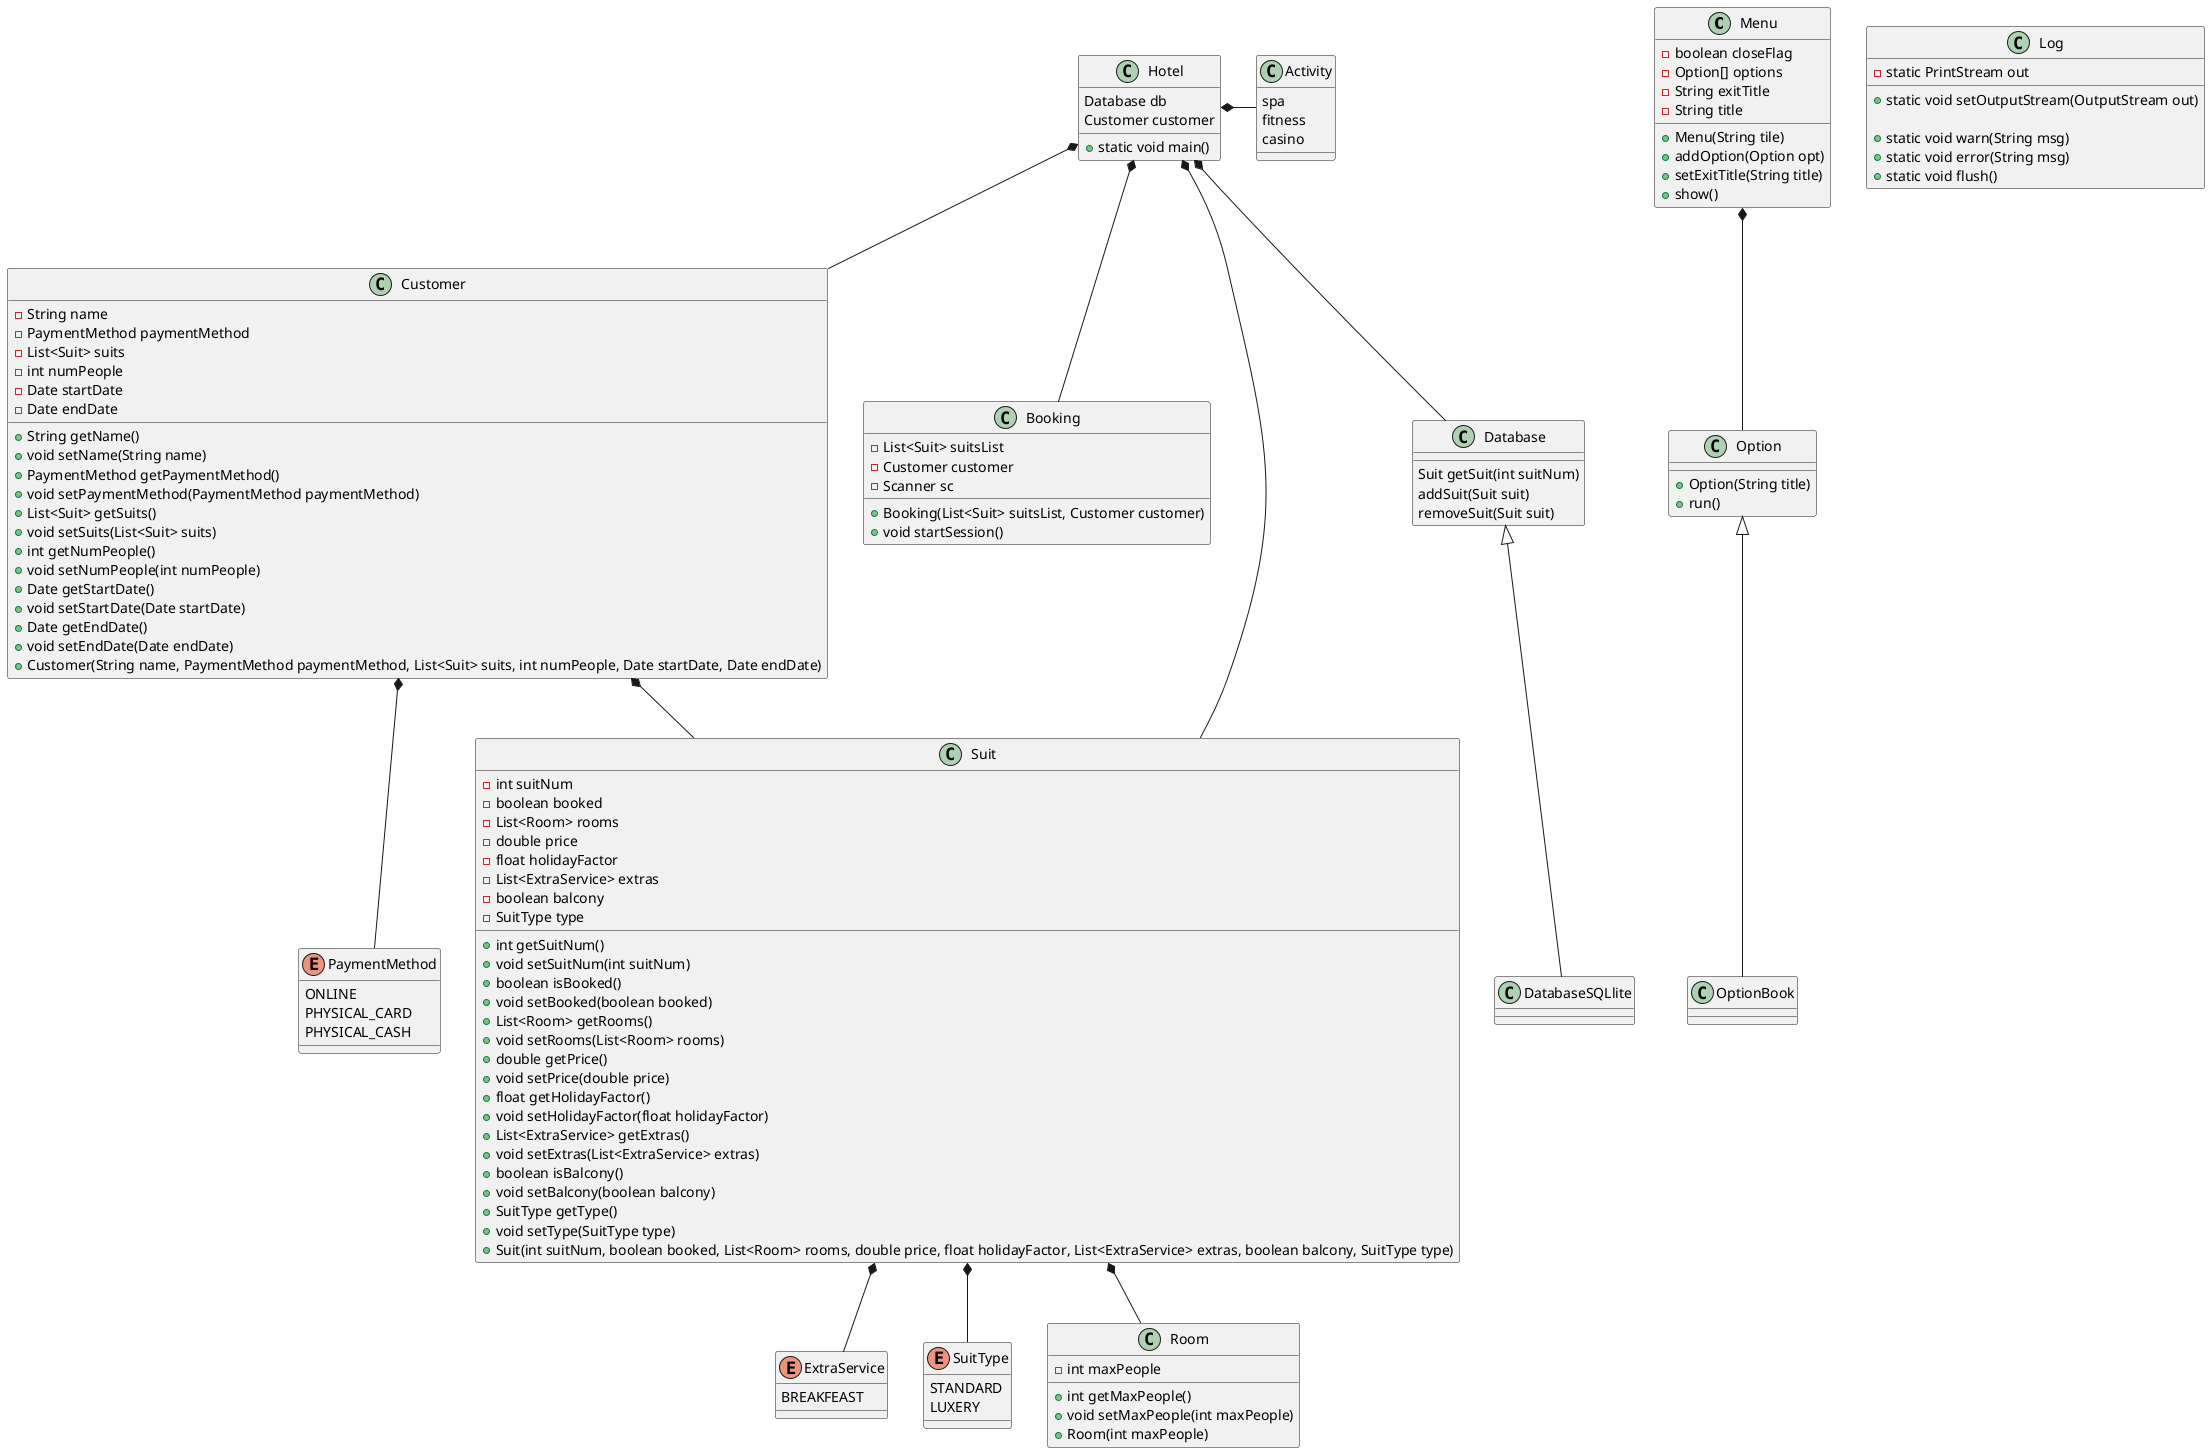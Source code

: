 @startuml

class Menu {
    - boolean closeFlag
    - Option[] options
    - String exitTitle
    - String title

    + Menu(String tile)
    + addOption(Option opt)
    + setExitTitle(String title)
    + show()
}

class Option {
    + Option(String title)
    + run()
}
Menu *-- Option
class OptionBook extends Option {}

class Hotel {
    Database db
    Customer customer
    + static void main()
}
enum PaymentMethod {
    ONLINE
    PHYSICAL_CARD
    PHYSICAL_CASH
}
class Customer {
    - String name
    - PaymentMethod paymentMethod
    - List<Suit> suits
    - int numPeople
    - Date startDate
    - Date endDate
    + String getName()
        + void setName(String name)
        + PaymentMethod getPaymentMethod()
        + void setPaymentMethod(PaymentMethod paymentMethod)
        + List<Suit> getSuits()
        + void setSuits(List<Suit> suits)
        + int getNumPeople()
        + void setNumPeople(int numPeople)
        + Date getStartDate()
        + void setStartDate(Date startDate)
        + Date getEndDate()
        + void setEndDate(Date endDate)
        + Customer(String name, PaymentMethod paymentMethod, List<Suit> suits, int numPeople, Date startDate, Date endDate)
}

class Activity {
    spa
    fitness
    casino
}
class Booking {
     - List<Suit> suitsList
     - Customer customer
     - Scanner sc
     + Booking(List<Suit> suitsList, Customer customer)
     + void startSession()
 }


enum ExtraService {
    BREAKFEAST
}
class Suit {
    - int suitNum
    - boolean booked
    - List<Room> rooms
    - double price
    - float holidayFactor
    - List<ExtraService> extras
    - boolean balcony
    - SuitType type
    + int getSuitNum()
        + void setSuitNum(int suitNum)
        + boolean isBooked()
        + void setBooked(boolean booked)
        + List<Room> getRooms()
        + void setRooms(List<Room> rooms)
        + double getPrice()
        + void setPrice(double price)
        + float getHolidayFactor()
        + void setHolidayFactor(float holidayFactor)
        + List<ExtraService> getExtras()
        + void setExtras(List<ExtraService> extras)
        + boolean isBalcony()
        + void setBalcony(boolean balcony)
        + SuitType getType()
        + void setType(SuitType type)
        + Suit(int suitNum, boolean booked, List<Room> rooms, double price, float holidayFactor, List<ExtraService> extras, boolean balcony, SuitType type)
}
enum SuitType {
    STANDARD
    LUXERY
}
class Room {
    - int maxPeople
    + int getMaxPeople()
    + void setMaxPeople(int maxPeople)
    + Room(int maxPeople)
}

class Database {
    Suit getSuit(int suitNum)
    addSuit(Suit suit)
    removeSuit(Suit suit)
}

class DatabaseSQLlite extends Database {

}

class Log {
    - static PrintStream out
    + static void setOutputStream(OutputStream out)

    + static void warn(String msg)
    + static void error(String msg)
    + static void flush()
}

Hotel *- Activity
Hotel *-- Database
Customer *-- PaymentMethod
Customer *-- Suit
Suit *-- Room
Suit *-- ExtraService
Suit *-- SuitType
Hotel *-- Suit
Hotel *-- Customer
Hotel *-- Booking
@enduml